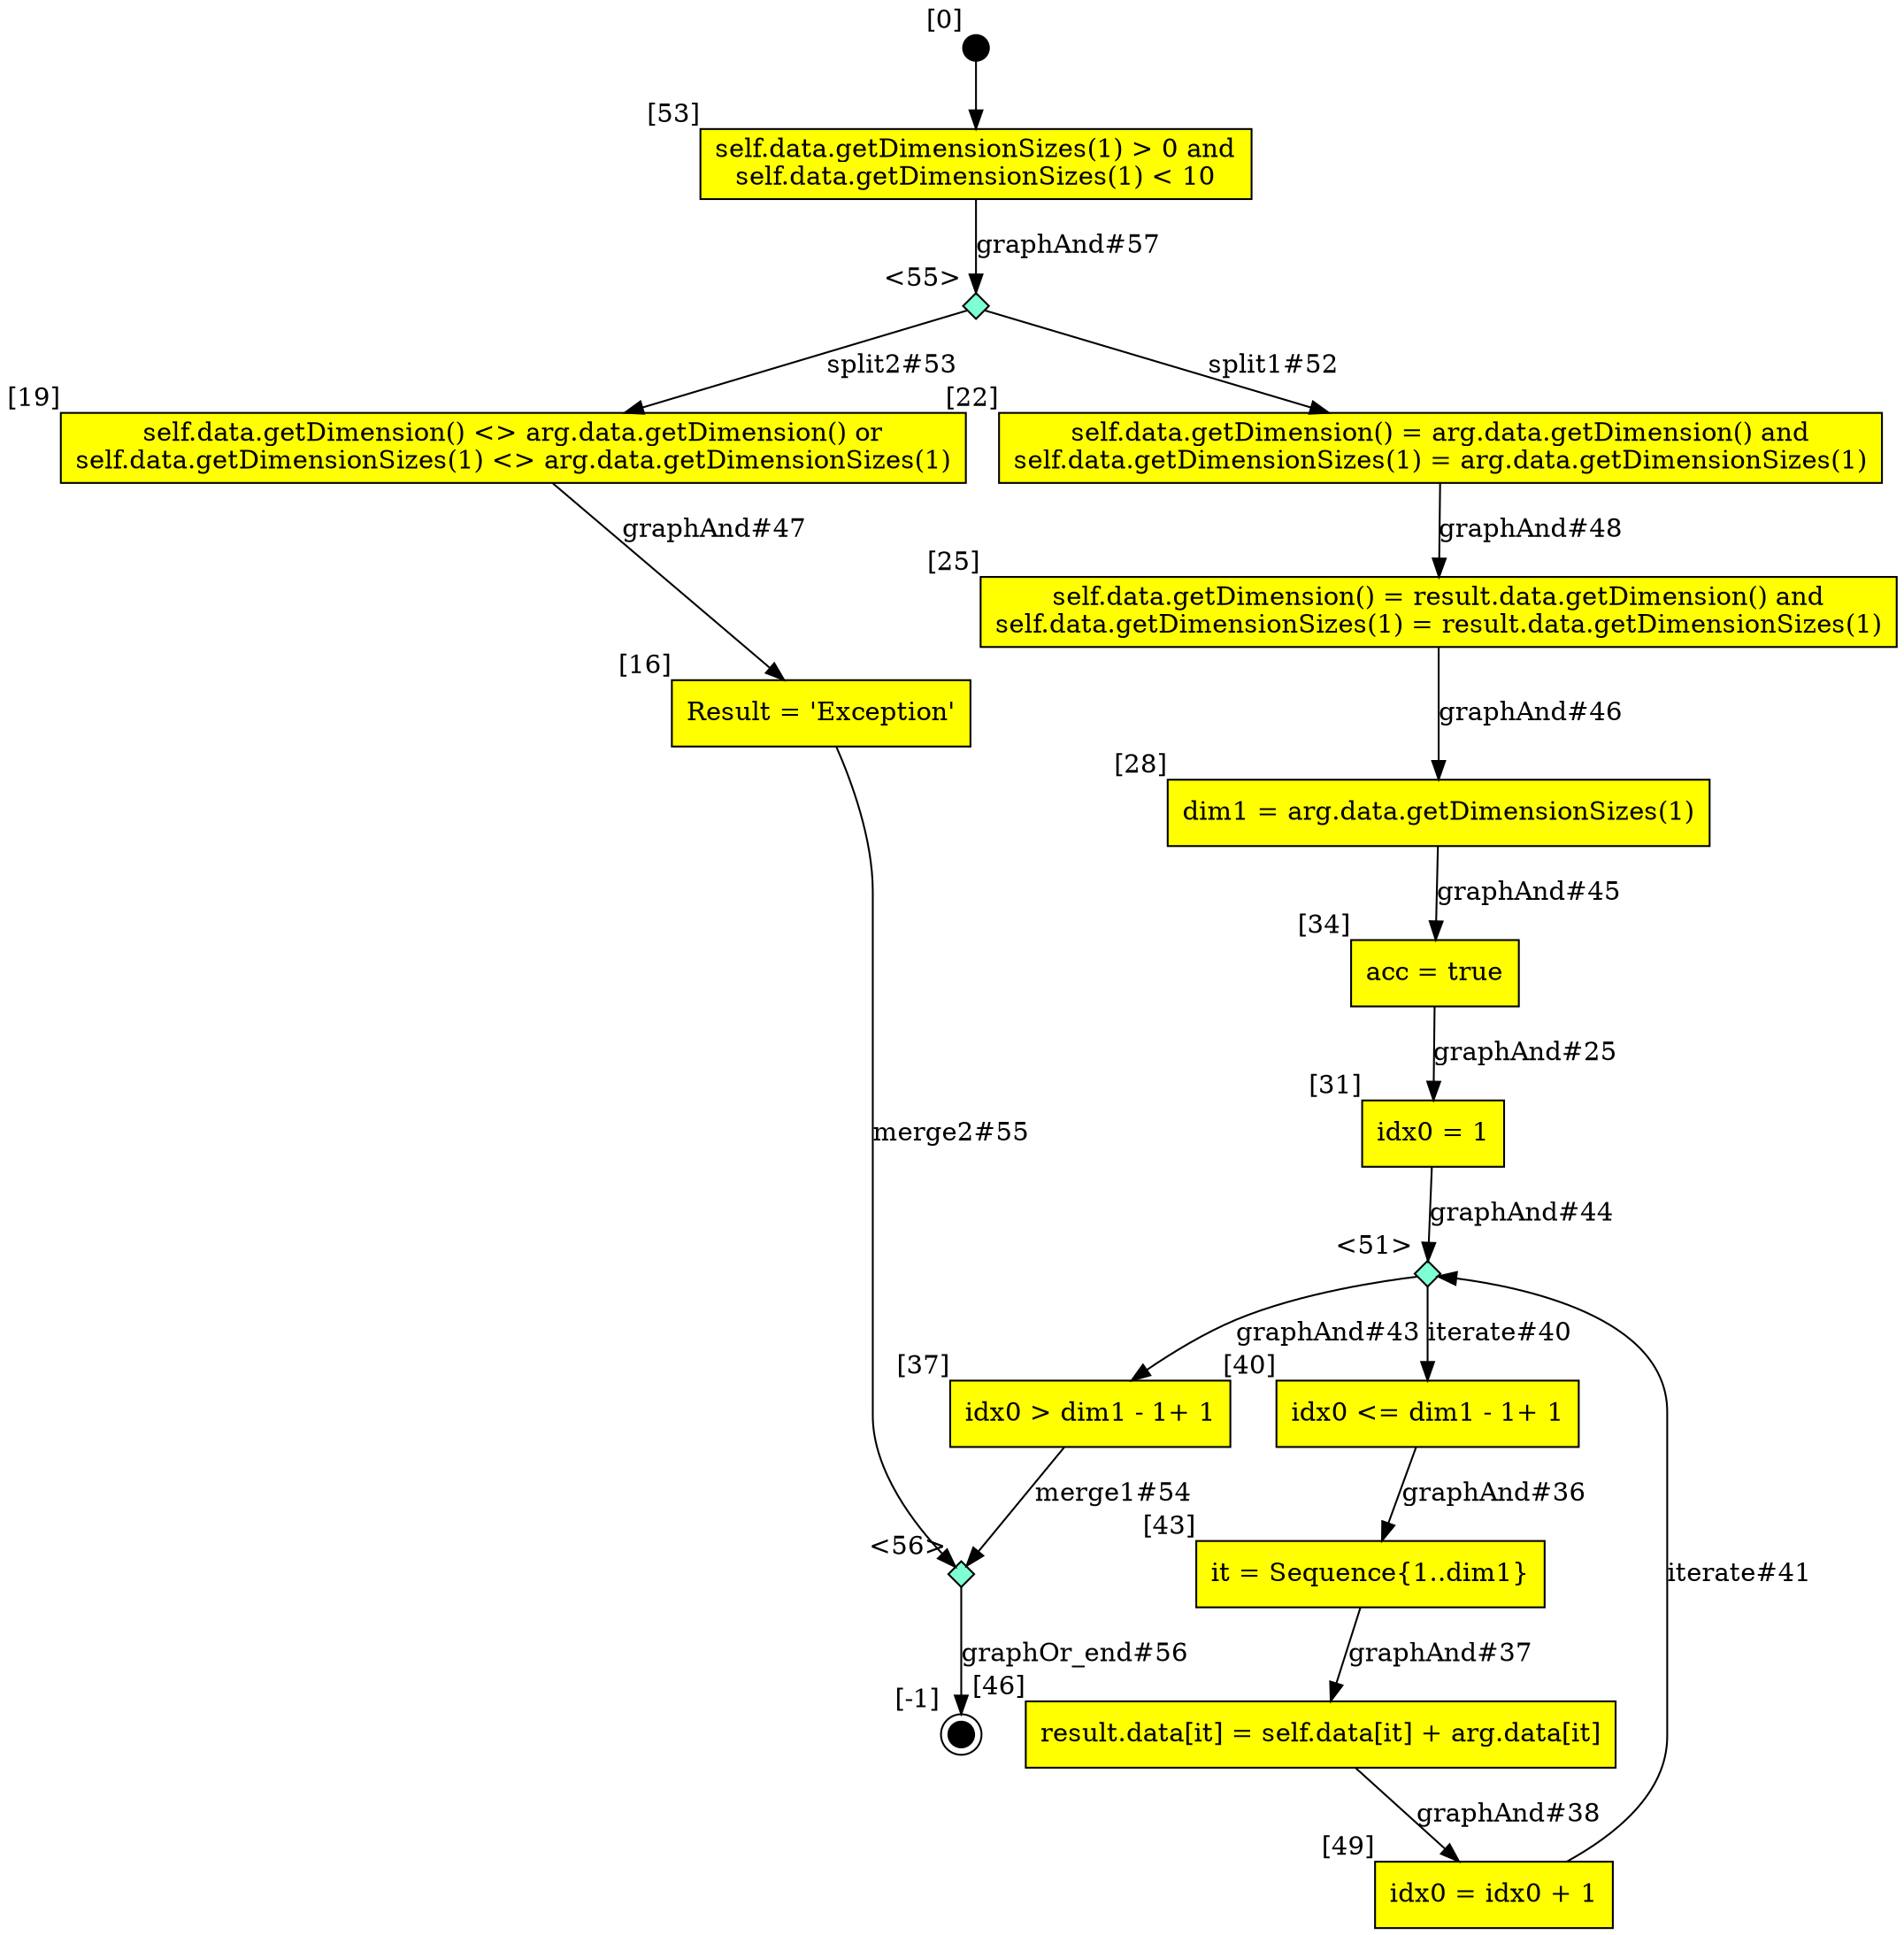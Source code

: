 digraph CLG {
  34 [shape="box", label="acc = true", style=filled, fillcolor=yellow, xlabel="[34]"];
  37 [shape="box", label="idx0 > dim1 - 1+ 1", style=filled, fillcolor=yellow, xlabel="[37]"];
  40 [shape="box", label="idx0 <= dim1 - 1+ 1", style=filled, fillcolor=yellow, xlabel="[40]"];
  43 [shape="box", label="it = Sequence{1..dim1}", style=filled, fillcolor=yellow, xlabel="[43]"];
  46 [shape="box", label="result.data[it] = self.data[it] + arg.data[it]", style=filled, fillcolor=yellow, xlabel="[46]"];
  16 [shape="box", label="Result = 'Exception'", style=filled, fillcolor=yellow, xlabel="[16]"];
  49 [shape="box", label="idx0 = idx0 + 1", style=filled, fillcolor=yellow, xlabel="[49]"];
  17 [style=filled, fillcolor=black, shape="doublecircle", label="", fixedsize=true, width=.2, height=.2, xlabel="[-1]"];
  51 [shape="diamond", label="", xlabel="<51>", style=filled, fillcolor=aquamarine, fixedsize=true, width=.2, height=.2];
  19 [shape="box", label="self.data.getDimension() <> arg.data.getDimension() or
self.data.getDimensionSizes(1) <> arg.data.getDimensionSizes(1)
", style=filled, fillcolor=yellow, xlabel="[19]"];
  52 [style=filled, fillcolor=black, shape="circle", label="", fixedsize=true, width=.2, height=.2, xlabel="[0]"];
  53 [shape="box", label="self.data.getDimensionSizes(1) > 0 and
self.data.getDimensionSizes(1) < 10
", style=filled, fillcolor=yellow, xlabel="[53]"];
  22 [shape="box", label="self.data.getDimension() = arg.data.getDimension() and
self.data.getDimensionSizes(1) = arg.data.getDimensionSizes(1)
", style=filled, fillcolor=yellow, xlabel="[22]"];
  55 [shape="diamond", label="", xlabel="<55>", style=filled, fillcolor=aquamarine, fixedsize=true, width=.2, height=.2];
  56 [shape="diamond", label="", xlabel="<56>", style=filled, fillcolor=aquamarine, fixedsize=true, width=.2, height=.2];
  25 [shape="box", label="self.data.getDimension() = result.data.getDimension() and
self.data.getDimensionSizes(1) = result.data.getDimensionSizes(1)
", style=filled, fillcolor=yellow, xlabel="[25]"];
  28 [shape="box", label="dim1 = arg.data.getDimensionSizes(1)", style=filled, fillcolor=yellow, xlabel="[28]"];
  31 [shape="box", label="idx0 = 1", style=filled, fillcolor=yellow, xlabel="[31]"];
  40 -> 43[label="graphAnd#36"];
  43 -> 46[label="graphAnd#37"];
  46 -> 49[label="graphAnd#38"];
  51 -> 40[label="iterate#40"];
  49 -> 51[label="iterate#41"];
  51 -> 37[label="graphAnd#43"];
  31 -> 51[label="graphAnd#44"];
  28 -> 34[label="graphAnd#45"];
  25 -> 28[label="graphAnd#46"];
  19 -> 16[label="graphAnd#47"];
  22 -> 25[label="graphAnd#48"];
  52 -> 53;
  55 -> 22[label="split1#52"];
  55 -> 19[label="split2#53"];
  37 -> 56[label="merge1#54"];
  16 -> 56[label="merge2#55"];
  56 -> 17[label="graphOr_end#56"];
  53 -> 55[label="graphAnd#57"];
  34 -> 31[label="graphAnd#25"];
}
